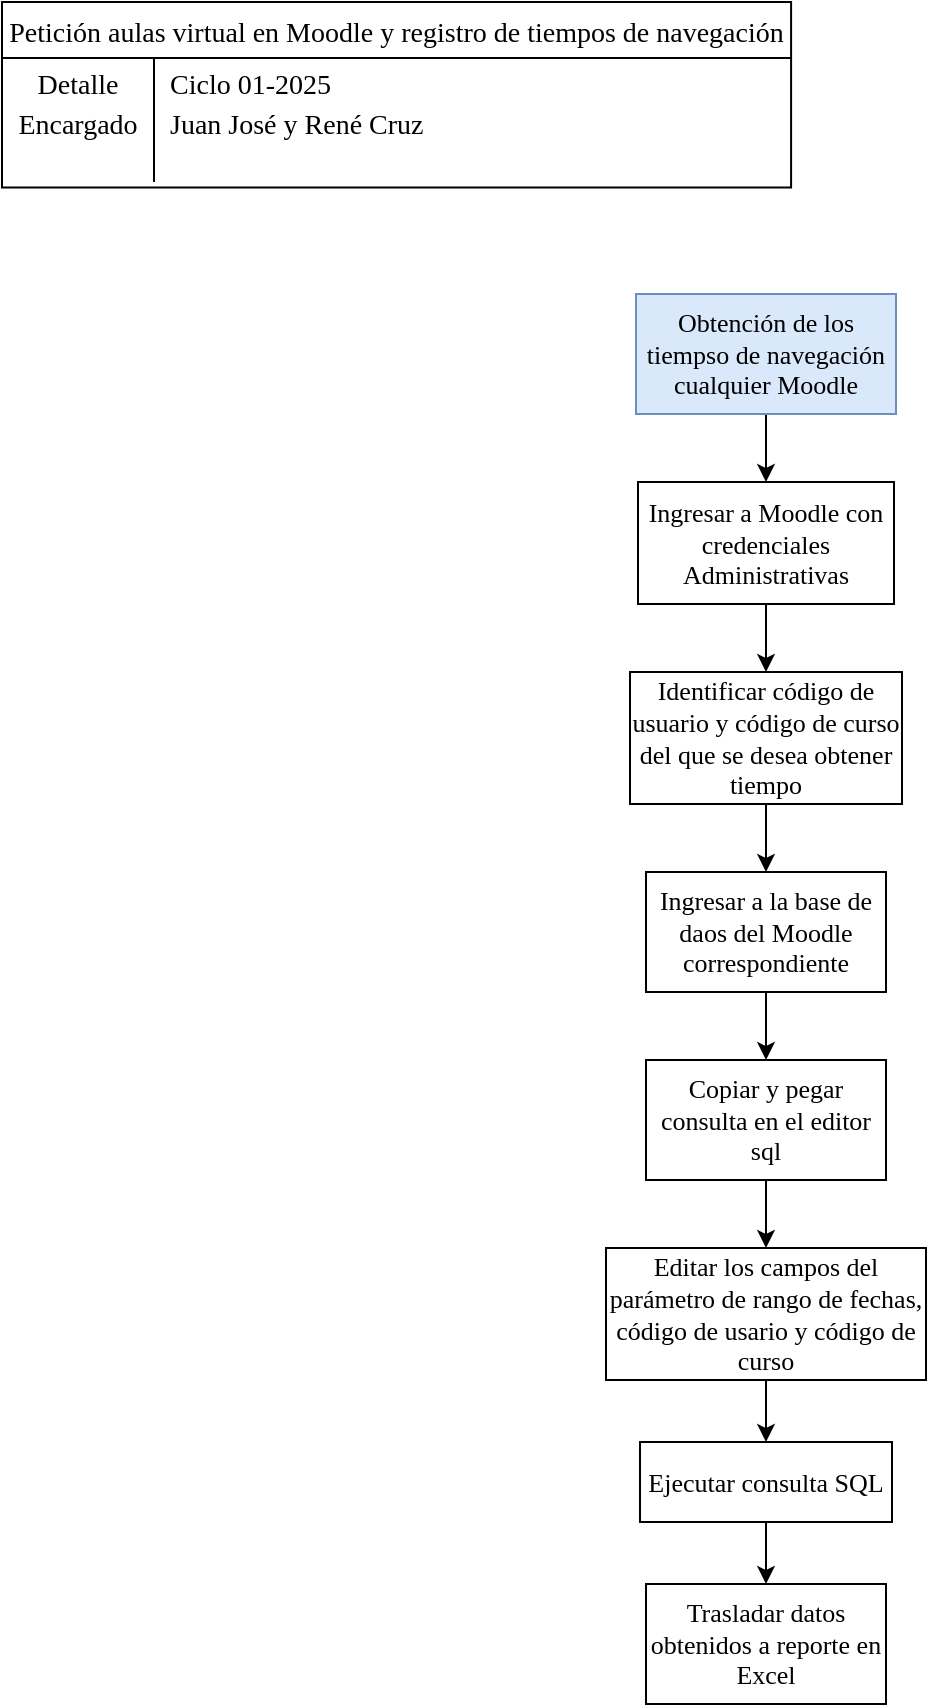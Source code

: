 <mxfile version="28.0.6">
  <diagram name="Página-1" id="jTiSDYUjAUh3-ItjgqhO">
    <mxGraphModel dx="1188" dy="701" grid="0" gridSize="10" guides="1" tooltips="1" connect="1" arrows="1" fold="1" page="1" pageScale="1" pageWidth="827" pageHeight="1169" math="0" shadow="0">
      <root>
        <mxCell id="0" />
        <mxCell id="1" parent="0" />
        <mxCell id="TegFR1dzLA7DEJuS2ZcV-1" value="Petición aulas virtual en Moodle y registro de tiempos de navegación" style="shape=table;startSize=28;container=1;collapsible=0;childLayout=tableLayout;fixedRows=1;rowLines=0;fontStyle=0;strokeColor=default;fontSize=14;fontFamily=Times New Roman;" vertex="1" parent="1">
          <mxGeometry x="30" y="30" width="394.544" height="92.734" as="geometry" />
        </mxCell>
        <mxCell id="TegFR1dzLA7DEJuS2ZcV-2" value="" style="shape=tableRow;horizontal=0;startSize=0;swimlaneHead=0;swimlaneBody=0;top=0;left=0;bottom=0;right=0;collapsible=0;dropTarget=0;fillColor=none;points=[[0,0.5],[1,0.5]];portConstraint=eastwest;strokeColor=inherit;fontSize=16;fontFamily=Times New Roman;" vertex="1" parent="TegFR1dzLA7DEJuS2ZcV-1">
          <mxGeometry y="28" width="394.544" height="20" as="geometry" />
        </mxCell>
        <mxCell id="TegFR1dzLA7DEJuS2ZcV-3" value="&lt;font style=&quot;font-size: 14px;&quot;&gt;Detalle&lt;/font&gt;&lt;div&gt;&lt;br&gt;&lt;/div&gt;" style="shape=partialRectangle;html=1;whiteSpace=wrap;connectable=0;fillColor=none;top=0;left=0;bottom=0;right=0;overflow=hidden;pointerEvents=1;strokeColor=inherit;fontSize=16;fontFamily=Times New Roman;" vertex="1" parent="TegFR1dzLA7DEJuS2ZcV-2">
          <mxGeometry width="76" height="20" as="geometry">
            <mxRectangle width="76" height="20" as="alternateBounds" />
          </mxGeometry>
        </mxCell>
        <mxCell id="TegFR1dzLA7DEJuS2ZcV-4" value="&lt;font style=&quot;font-size: 14px;&quot;&gt;Ciclo 01-2025&lt;/font&gt;" style="shape=partialRectangle;html=1;whiteSpace=wrap;connectable=0;fillColor=none;top=0;left=0;bottom=0;right=0;align=left;spacingLeft=6;overflow=hidden;strokeColor=inherit;fontSize=16;fontFamily=Times New Roman;" vertex="1" parent="TegFR1dzLA7DEJuS2ZcV-2">
          <mxGeometry x="76" width="319" height="20" as="geometry">
            <mxRectangle width="319" height="20" as="alternateBounds" />
          </mxGeometry>
        </mxCell>
        <mxCell id="TegFR1dzLA7DEJuS2ZcV-5" value="" style="shape=tableRow;horizontal=0;startSize=0;swimlaneHead=0;swimlaneBody=0;top=0;left=0;bottom=0;right=0;collapsible=0;dropTarget=0;fillColor=none;points=[[0,0.5],[1,0.5]];portConstraint=eastwest;strokeColor=inherit;fontSize=16;fontFamily=Times New Roman;" vertex="1" parent="TegFR1dzLA7DEJuS2ZcV-1">
          <mxGeometry y="48" width="394.544" height="22" as="geometry" />
        </mxCell>
        <mxCell id="TegFR1dzLA7DEJuS2ZcV-6" value="&lt;font style=&quot;font-size: 14px;&quot;&gt;Encargado&lt;/font&gt;" style="shape=partialRectangle;html=1;whiteSpace=wrap;connectable=0;fillColor=none;top=0;left=0;bottom=0;right=0;overflow=hidden;strokeColor=inherit;fontSize=16;fontFamily=Times New Roman;" vertex="1" parent="TegFR1dzLA7DEJuS2ZcV-5">
          <mxGeometry width="76" height="22" as="geometry">
            <mxRectangle width="76" height="22" as="alternateBounds" />
          </mxGeometry>
        </mxCell>
        <mxCell id="TegFR1dzLA7DEJuS2ZcV-7" value="&lt;span style=&quot;font-size: 14px;&quot;&gt;Juan José y René Cruz&lt;/span&gt;" style="shape=partialRectangle;html=1;whiteSpace=wrap;connectable=0;fillColor=none;top=0;left=0;bottom=0;right=0;align=left;spacingLeft=6;overflow=hidden;strokeColor=inherit;fontSize=16;fontFamily=Times New Roman;" vertex="1" parent="TegFR1dzLA7DEJuS2ZcV-5">
          <mxGeometry x="76" width="319" height="22" as="geometry">
            <mxRectangle width="319" height="22" as="alternateBounds" />
          </mxGeometry>
        </mxCell>
        <mxCell id="TegFR1dzLA7DEJuS2ZcV-8" value="" style="shape=tableRow;horizontal=0;startSize=0;swimlaneHead=0;swimlaneBody=0;top=0;left=0;bottom=0;right=0;collapsible=0;dropTarget=0;fillColor=none;points=[[0,0.5],[1,0.5]];portConstraint=eastwest;strokeColor=inherit;fontSize=16;fontFamily=Times New Roman;" vertex="1" parent="TegFR1dzLA7DEJuS2ZcV-1">
          <mxGeometry y="70" width="394.544" height="20" as="geometry" />
        </mxCell>
        <mxCell id="TegFR1dzLA7DEJuS2ZcV-9" value="" style="shape=partialRectangle;html=1;whiteSpace=wrap;connectable=0;fillColor=none;top=0;left=0;bottom=0;right=0;overflow=hidden;strokeColor=inherit;fontSize=16;fontFamily=Times New Roman;" vertex="1" parent="TegFR1dzLA7DEJuS2ZcV-8">
          <mxGeometry width="76" height="20" as="geometry">
            <mxRectangle width="76" height="20" as="alternateBounds" />
          </mxGeometry>
        </mxCell>
        <mxCell id="TegFR1dzLA7DEJuS2ZcV-10" value="" style="shape=partialRectangle;html=1;whiteSpace=wrap;connectable=0;fillColor=none;top=0;left=0;bottom=0;right=0;align=left;spacingLeft=6;overflow=hidden;strokeColor=inherit;fontSize=16;fontFamily=Times New Roman;" vertex="1" parent="TegFR1dzLA7DEJuS2ZcV-8">
          <mxGeometry x="76" width="319" height="20" as="geometry">
            <mxRectangle width="319" height="20" as="alternateBounds" />
          </mxGeometry>
        </mxCell>
        <mxCell id="TegFR1dzLA7DEJuS2ZcV-15" value="" style="edgeStyle=orthogonalEdgeStyle;rounded=0;orthogonalLoop=1;jettySize=auto;html=1;" edge="1" parent="1" source="TegFR1dzLA7DEJuS2ZcV-11" target="TegFR1dzLA7DEJuS2ZcV-14">
          <mxGeometry relative="1" as="geometry" />
        </mxCell>
        <mxCell id="TegFR1dzLA7DEJuS2ZcV-11" value="Obtención de los tiempso de navegación cualquier Moodle" style="rounded=0;whiteSpace=wrap;html=1;fillColor=#dae8fc;strokeColor=#6c8ebf;fontFamily=Times New Roman;fontSize=13;" vertex="1" parent="1">
          <mxGeometry x="347" y="176" width="130" height="60" as="geometry" />
        </mxCell>
        <mxCell id="TegFR1dzLA7DEJuS2ZcV-17" value="" style="edgeStyle=orthogonalEdgeStyle;rounded=0;orthogonalLoop=1;jettySize=auto;html=1;" edge="1" parent="1" source="TegFR1dzLA7DEJuS2ZcV-14" target="TegFR1dzLA7DEJuS2ZcV-16">
          <mxGeometry relative="1" as="geometry" />
        </mxCell>
        <mxCell id="TegFR1dzLA7DEJuS2ZcV-14" value="Ingresar a Moodle con credenciales Administrativas" style="whiteSpace=wrap;html=1;fontSize=13;fontFamily=Times New Roman;rounded=0;" vertex="1" parent="1">
          <mxGeometry x="348" y="270" width="128" height="61" as="geometry" />
        </mxCell>
        <mxCell id="TegFR1dzLA7DEJuS2ZcV-19" value="" style="edgeStyle=orthogonalEdgeStyle;rounded=0;orthogonalLoop=1;jettySize=auto;html=1;" edge="1" parent="1" source="TegFR1dzLA7DEJuS2ZcV-16" target="TegFR1dzLA7DEJuS2ZcV-18">
          <mxGeometry relative="1" as="geometry" />
        </mxCell>
        <mxCell id="TegFR1dzLA7DEJuS2ZcV-16" value="Identificar código de usuario y código de curso del que se desea obtener tiempo" style="whiteSpace=wrap;html=1;fontSize=13;fontFamily=Times New Roman;rounded=0;" vertex="1" parent="1">
          <mxGeometry x="344" y="365" width="136" height="66" as="geometry" />
        </mxCell>
        <mxCell id="TegFR1dzLA7DEJuS2ZcV-21" value="" style="edgeStyle=orthogonalEdgeStyle;rounded=0;orthogonalLoop=1;jettySize=auto;html=1;" edge="1" parent="1" source="TegFR1dzLA7DEJuS2ZcV-18" target="TegFR1dzLA7DEJuS2ZcV-20">
          <mxGeometry relative="1" as="geometry" />
        </mxCell>
        <mxCell id="TegFR1dzLA7DEJuS2ZcV-18" value="Ingresar a la base de daos del Moodle correspondiente" style="whiteSpace=wrap;html=1;fontSize=13;fontFamily=Times New Roman;rounded=0;" vertex="1" parent="1">
          <mxGeometry x="352" y="465" width="120" height="60" as="geometry" />
        </mxCell>
        <mxCell id="TegFR1dzLA7DEJuS2ZcV-23" value="" style="edgeStyle=orthogonalEdgeStyle;rounded=0;orthogonalLoop=1;jettySize=auto;html=1;" edge="1" parent="1" source="TegFR1dzLA7DEJuS2ZcV-20" target="TegFR1dzLA7DEJuS2ZcV-22">
          <mxGeometry relative="1" as="geometry" />
        </mxCell>
        <mxCell id="TegFR1dzLA7DEJuS2ZcV-20" value="Copiar y pegar consulta en el editor sql" style="whiteSpace=wrap;html=1;fontSize=13;fontFamily=Times New Roman;rounded=0;" vertex="1" parent="1">
          <mxGeometry x="352" y="559" width="120" height="60" as="geometry" />
        </mxCell>
        <mxCell id="TegFR1dzLA7DEJuS2ZcV-25" value="" style="edgeStyle=orthogonalEdgeStyle;rounded=0;orthogonalLoop=1;jettySize=auto;html=1;" edge="1" parent="1" source="TegFR1dzLA7DEJuS2ZcV-22" target="TegFR1dzLA7DEJuS2ZcV-24">
          <mxGeometry relative="1" as="geometry" />
        </mxCell>
        <mxCell id="TegFR1dzLA7DEJuS2ZcV-22" value="Editar los campos del parámetro de rango de fechas, código de usario y código de curso" style="whiteSpace=wrap;html=1;fontSize=13;fontFamily=Times New Roman;rounded=0;" vertex="1" parent="1">
          <mxGeometry x="332" y="653" width="160" height="66" as="geometry" />
        </mxCell>
        <mxCell id="TegFR1dzLA7DEJuS2ZcV-27" value="" style="edgeStyle=orthogonalEdgeStyle;rounded=0;orthogonalLoop=1;jettySize=auto;html=1;" edge="1" parent="1" source="TegFR1dzLA7DEJuS2ZcV-24" target="TegFR1dzLA7DEJuS2ZcV-26">
          <mxGeometry relative="1" as="geometry" />
        </mxCell>
        <mxCell id="TegFR1dzLA7DEJuS2ZcV-24" value="Ejecutar consulta SQL" style="whiteSpace=wrap;html=1;fontSize=13;fontFamily=Times New Roman;rounded=0;" vertex="1" parent="1">
          <mxGeometry x="349" y="750" width="126" height="40" as="geometry" />
        </mxCell>
        <mxCell id="TegFR1dzLA7DEJuS2ZcV-26" value="Trasladar datos obtenidos a reporte en Excel" style="whiteSpace=wrap;html=1;fontSize=13;fontFamily=Times New Roman;rounded=0;" vertex="1" parent="1">
          <mxGeometry x="352" y="821" width="120" height="60" as="geometry" />
        </mxCell>
      </root>
    </mxGraphModel>
  </diagram>
</mxfile>
